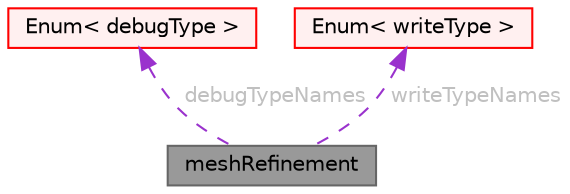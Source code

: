 digraph "meshRefinement"
{
 // LATEX_PDF_SIZE
  bgcolor="transparent";
  edge [fontname=Helvetica,fontsize=10,labelfontname=Helvetica,labelfontsize=10];
  node [fontname=Helvetica,fontsize=10,shape=box,height=0.2,width=0.4];
  Node1 [id="Node000001",label="meshRefinement",height=0.2,width=0.4,color="gray40", fillcolor="grey60", style="filled", fontcolor="black",tooltip="Helper class which maintains intersections of (changing) mesh with (static) surfaces."];
  Node2 -> Node1 [id="edge1_Node000001_Node000002",dir="back",color="darkorchid3",style="dashed",tooltip=" ",label=" debugTypeNames",fontcolor="grey" ];
  Node2 [id="Node000002",label="Enum\< debugType \>",height=0.2,width=0.4,color="red", fillcolor="#FFF0F0", style="filled",URL="$classFoam_1_1Enum.html",tooltip=" "];
  Node4 -> Node1 [id="edge2_Node000001_Node000004",dir="back",color="darkorchid3",style="dashed",tooltip=" ",label=" writeTypeNames",fontcolor="grey" ];
  Node4 [id="Node000004",label="Enum\< writeType \>",height=0.2,width=0.4,color="red", fillcolor="#FFF0F0", style="filled",URL="$classFoam_1_1Enum.html",tooltip=" "];
}

